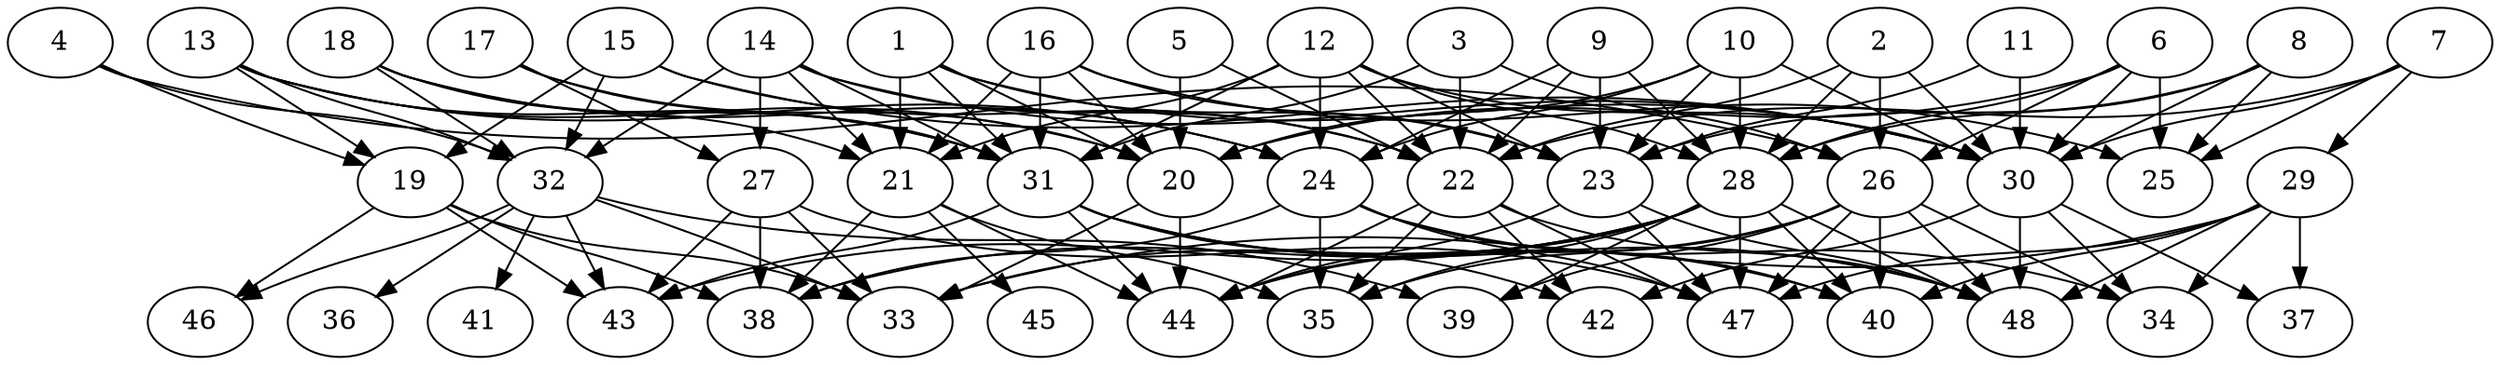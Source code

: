// DAG (tier=3-complex, mode=data, n=48, ccr=0.503, fat=0.791, density=0.714, regular=0.224, jump=0.316, mindata=4194304, maxdata=33554432)
// DAG automatically generated by daggen at Sun Aug 24 16:33:35 2025
// /home/ermia/Project/Environments/daggen/bin/daggen --dot --ccr 0.503 --fat 0.791 --regular 0.224 --density 0.714 --jump 0.316 --mindata 4194304 --maxdata 33554432 -n 48 
digraph G {
  1 [size="380904064507902427136", alpha="0.09", expect_size="190452032253951213568"]
  1 -> 20 [size ="420371945750528"]
  1 -> 21 [size ="420371945750528"]
  1 -> 23 [size ="420371945750528"]
  1 -> 30 [size ="420371945750528"]
  1 -> 31 [size ="420371945750528"]
  2 [size="61616577310440320", alpha="0.02", expect_size="30808288655220160"]
  2 -> 22 [size ="1562070512304128"]
  2 -> 26 [size ="1562070512304128"]
  2 -> 28 [size ="1562070512304128"]
  2 -> 30 [size ="1562070512304128"]
  3 [size="77212283690974592", alpha="0.12", expect_size="38606141845487296"]
  3 -> 22 [size ="2809875012780032"]
  3 -> 26 [size ="2809875012780032"]
  3 -> 31 [size ="2809875012780032"]
  4 [size="11059303189548650", alpha="0.01", expect_size="5529651594774325"]
  4 -> 19 [size ="1242427503411200"]
  4 -> 26 [size ="1242427503411200"]
  4 -> 32 [size ="1242427503411200"]
  5 [size="611453678416451968", alpha="0.15", expect_size="305726839208225984"]
  5 -> 20 [size ="302493414195200"]
  5 -> 22 [size ="302493414195200"]
  6 [size="221920919542502912", alpha="0.00", expect_size="110960459771251456"]
  6 -> 20 [size ="5550513147871232"]
  6 -> 25 [size ="5550513147871232"]
  6 -> 26 [size ="5550513147871232"]
  6 -> 28 [size ="5550513147871232"]
  6 -> 30 [size ="5550513147871232"]
  7 [size="4397300609937953280", alpha="0.09", expect_size="2198650304968976640"]
  7 -> 22 [size ="2081956170825728"]
  7 -> 25 [size ="2081956170825728"]
  7 -> 29 [size ="2081956170825728"]
  7 -> 30 [size ="2081956170825728"]
  8 [size="199163607736645582848", alpha="0.03", expect_size="99581803868322791424"]
  8 -> 23 [size ="272832839811072"]
  8 -> 25 [size ="272832839811072"]
  8 -> 28 [size ="272832839811072"]
  8 -> 30 [size ="272832839811072"]
  9 [size="11766921720600012521472", alpha="0.19", expect_size="5883460860300006260736"]
  9 -> 22 [size ="4138712225021952"]
  9 -> 23 [size ="4138712225021952"]
  9 -> 24 [size ="4138712225021952"]
  9 -> 28 [size ="4138712225021952"]
  10 [size="70456626224526928", alpha="0.15", expect_size="35228313112263464"]
  10 -> 20 [size ="1225538458877952"]
  10 -> 23 [size ="1225538458877952"]
  10 -> 24 [size ="1225538458877952"]
  10 -> 28 [size ="1225538458877952"]
  10 -> 30 [size ="1225538458877952"]
  11 [size="1328701356527209938944", alpha="0.10", expect_size="664350678263604969472"]
  11 -> 23 [size ="966885185159168"]
  11 -> 30 [size ="966885185159168"]
  12 [size="219404612933779456000", alpha="0.03", expect_size="109702306466889728000"]
  12 -> 21 [size ="291018427596800"]
  12 -> 22 [size ="291018427596800"]
  12 -> 23 [size ="291018427596800"]
  12 -> 24 [size ="291018427596800"]
  12 -> 28 [size ="291018427596800"]
  12 -> 30 [size ="291018427596800"]
  12 -> 31 [size ="291018427596800"]
  13 [size="30328977647635588", alpha="0.05", expect_size="15164488823817794"]
  13 -> 19 [size ="2905244224716800"]
  13 -> 20 [size ="2905244224716800"]
  13 -> 24 [size ="2905244224716800"]
  13 -> 31 [size ="2905244224716800"]
  13 -> 32 [size ="2905244224716800"]
  14 [size="11000675294689378697216", alpha="0.00", expect_size="5500337647344689348608"]
  14 -> 21 [size ="3957031895564288"]
  14 -> 22 [size ="3957031895564288"]
  14 -> 27 [size ="3957031895564288"]
  14 -> 30 [size ="3957031895564288"]
  14 -> 31 [size ="3957031895564288"]
  14 -> 32 [size ="3957031895564288"]
  15 [size="30361168217007032", alpha="0.04", expect_size="15180584108503516"]
  15 -> 19 [size ="501503064276992"]
  15 -> 22 [size ="501503064276992"]
  15 -> 30 [size ="501503064276992"]
  15 -> 32 [size ="501503064276992"]
  16 [size="30500846808589634895872", alpha="0.11", expect_size="15250423404294817447936"]
  16 -> 20 [size ="7809644261015552"]
  16 -> 21 [size ="7809644261015552"]
  16 -> 23 [size ="7809644261015552"]
  16 -> 25 [size ="7809644261015552"]
  16 -> 31 [size ="7809644261015552"]
  17 [size="1469007999120497152", alpha="0.08", expect_size="734503999560248576"]
  17 -> 20 [size ="530981572313088"]
  17 -> 27 [size ="530981572313088"]
  17 -> 31 [size ="530981572313088"]
  18 [size="252068421098011488", alpha="0.01", expect_size="126034210549005744"]
  18 -> 21 [size ="6351268922523648"]
  18 -> 24 [size ="6351268922523648"]
  18 -> 31 [size ="6351268922523648"]
  18 -> 32 [size ="6351268922523648"]
  19 [size="10900692723215208808448", alpha="0.13", expect_size="5450346361607604404224"]
  19 -> 33 [size ="3933019068956672"]
  19 -> 38 [size ="3933019068956672"]
  19 -> 43 [size ="3933019068956672"]
  19 -> 46 [size ="3933019068956672"]
  20 [size="1492835506450763008", alpha="0.18", expect_size="746417753225381504"]
  20 -> 33 [size ="2106609392156672"]
  20 -> 44 [size ="2106609392156672"]
  21 [size="30105297144067032", alpha="0.16", expect_size="15052648572033516"]
  21 -> 35 [size ="653013949612032"]
  21 -> 38 [size ="653013949612032"]
  21 -> 44 [size ="653013949612032"]
  21 -> 45 [size ="653013949612032"]
  22 [size="969678149193965696", alpha="0.06", expect_size="484839074596982848"]
  22 -> 35 [size ="642693277417472"]
  22 -> 42 [size ="642693277417472"]
  22 -> 44 [size ="642693277417472"]
  22 -> 47 [size ="642693277417472"]
  22 -> 48 [size ="642693277417472"]
  23 [size="3589200627707456520192", alpha="0.06", expect_size="1794600313853728260096"]
  23 -> 44 [size ="1875376531832832"]
  23 -> 47 [size ="1875376531832832"]
  23 -> 48 [size ="1875376531832832"]
  24 [size="11889460312239044608", alpha="0.16", expect_size="5944730156119522304"]
  24 -> 34 [size ="4522482795020288"]
  24 -> 35 [size ="4522482795020288"]
  24 -> 38 [size ="4522482795020288"]
  24 -> 40 [size ="4522482795020288"]
  24 -> 47 [size ="4522482795020288"]
  25 [size="17904846098546250743808", alpha="0.11", expect_size="8952423049273125371904"]
  26 [size="31885796662154113318912", alpha="0.11", expect_size="15942898331077056659456"]
  26 -> 34 [size ="8044298331226112"]
  26 -> 35 [size ="8044298331226112"]
  26 -> 39 [size ="8044298331226112"]
  26 -> 40 [size ="8044298331226112"]
  26 -> 44 [size ="8044298331226112"]
  26 -> 47 [size ="8044298331226112"]
  26 -> 48 [size ="8044298331226112"]
  27 [size="34278564270009072222208", alpha="0.07", expect_size="17139282135004536111104"]
  27 -> 33 [size ="8441864998879232"]
  27 -> 38 [size ="8441864998879232"]
  27 -> 43 [size ="8441864998879232"]
  27 -> 47 [size ="8441864998879232"]
  28 [size="2146353534915997335552", alpha="0.09", expect_size="1073176767457998667776"]
  28 -> 33 [size ="1331141302812672"]
  28 -> 35 [size ="1331141302812672"]
  28 -> 38 [size ="1331141302812672"]
  28 -> 39 [size ="1331141302812672"]
  28 -> 40 [size ="1331141302812672"]
  28 -> 43 [size ="1331141302812672"]
  28 -> 44 [size ="1331141302812672"]
  28 -> 47 [size ="1331141302812672"]
  28 -> 48 [size ="1331141302812672"]
  29 [size="15647931208789785575424", alpha="0.17", expect_size="7823965604394892787712"]
  29 -> 33 [size ="5004890795409408"]
  29 -> 34 [size ="5004890795409408"]
  29 -> 37 [size ="5004890795409408"]
  29 -> 40 [size ="5004890795409408"]
  29 -> 47 [size ="5004890795409408"]
  29 -> 48 [size ="5004890795409408"]
  30 [size="29243983353187739369472", alpha="0.06", expect_size="14621991676593869684736"]
  30 -> 34 [size ="7593599227133952"]
  30 -> 37 [size ="7593599227133952"]
  30 -> 42 [size ="7593599227133952"]
  30 -> 48 [size ="7593599227133952"]
  31 [size="56462144169014032", alpha="0.19", expect_size="28231072084507016"]
  31 -> 40 [size ="1299628657999872"]
  31 -> 42 [size ="1299628657999872"]
  31 -> 43 [size ="1299628657999872"]
  31 -> 44 [size ="1299628657999872"]
  31 -> 48 [size ="1299628657999872"]
  32 [size="3768845651634867200", alpha="0.04", expect_size="1884422825817433600"]
  32 -> 33 [size ="2407793596301312"]
  32 -> 36 [size ="2407793596301312"]
  32 -> 39 [size ="2407793596301312"]
  32 -> 41 [size ="2407793596301312"]
  32 -> 43 [size ="2407793596301312"]
  32 -> 46 [size ="2407793596301312"]
  33 [size="21868412749511493943296", alpha="0.15", expect_size="10934206374755746971648"]
  34 [size="2582117487002939392", alpha="0.07", expect_size="1291058743501469696"]
  35 [size="8418431129657806946304", alpha="0.17", expect_size="4209215564828903473152"]
  36 [size="27172474413624564", alpha="0.05", expect_size="13586237206812282"]
  37 [size="4834594748207093760", alpha="0.08", expect_size="2417297374103546880"]
  38 [size="90106943054367520", alpha="0.18", expect_size="45053471527183760"]
  39 [size="30726317875219474153472", alpha="0.07", expect_size="15363158937609737076736"]
  40 [size="14360757852428327452672", alpha="0.10", expect_size="7180378926214163726336"]
  41 [size="4571389164439574528", alpha="0.19", expect_size="2285694582219787264"]
  42 [size="15391809772254776000512", alpha="0.05", expect_size="7695904886127388000256"]
  43 [size="106243565545680720", alpha="0.12", expect_size="53121782772840360"]
  44 [size="92718559985139712000", alpha="0.10", expect_size="46359279992569856000"]
  45 [size="26603094031113736192", alpha="0.11", expect_size="13301547015556868096"]
  46 [size="2028950621031789232128", alpha="0.04", expect_size="1014475310515894616064"]
  47 [size="131697283697776528", alpha="0.09", expect_size="65848641848888264"]
  48 [size="116998106185512496", alpha="0.09", expect_size="58499053092756248"]
}